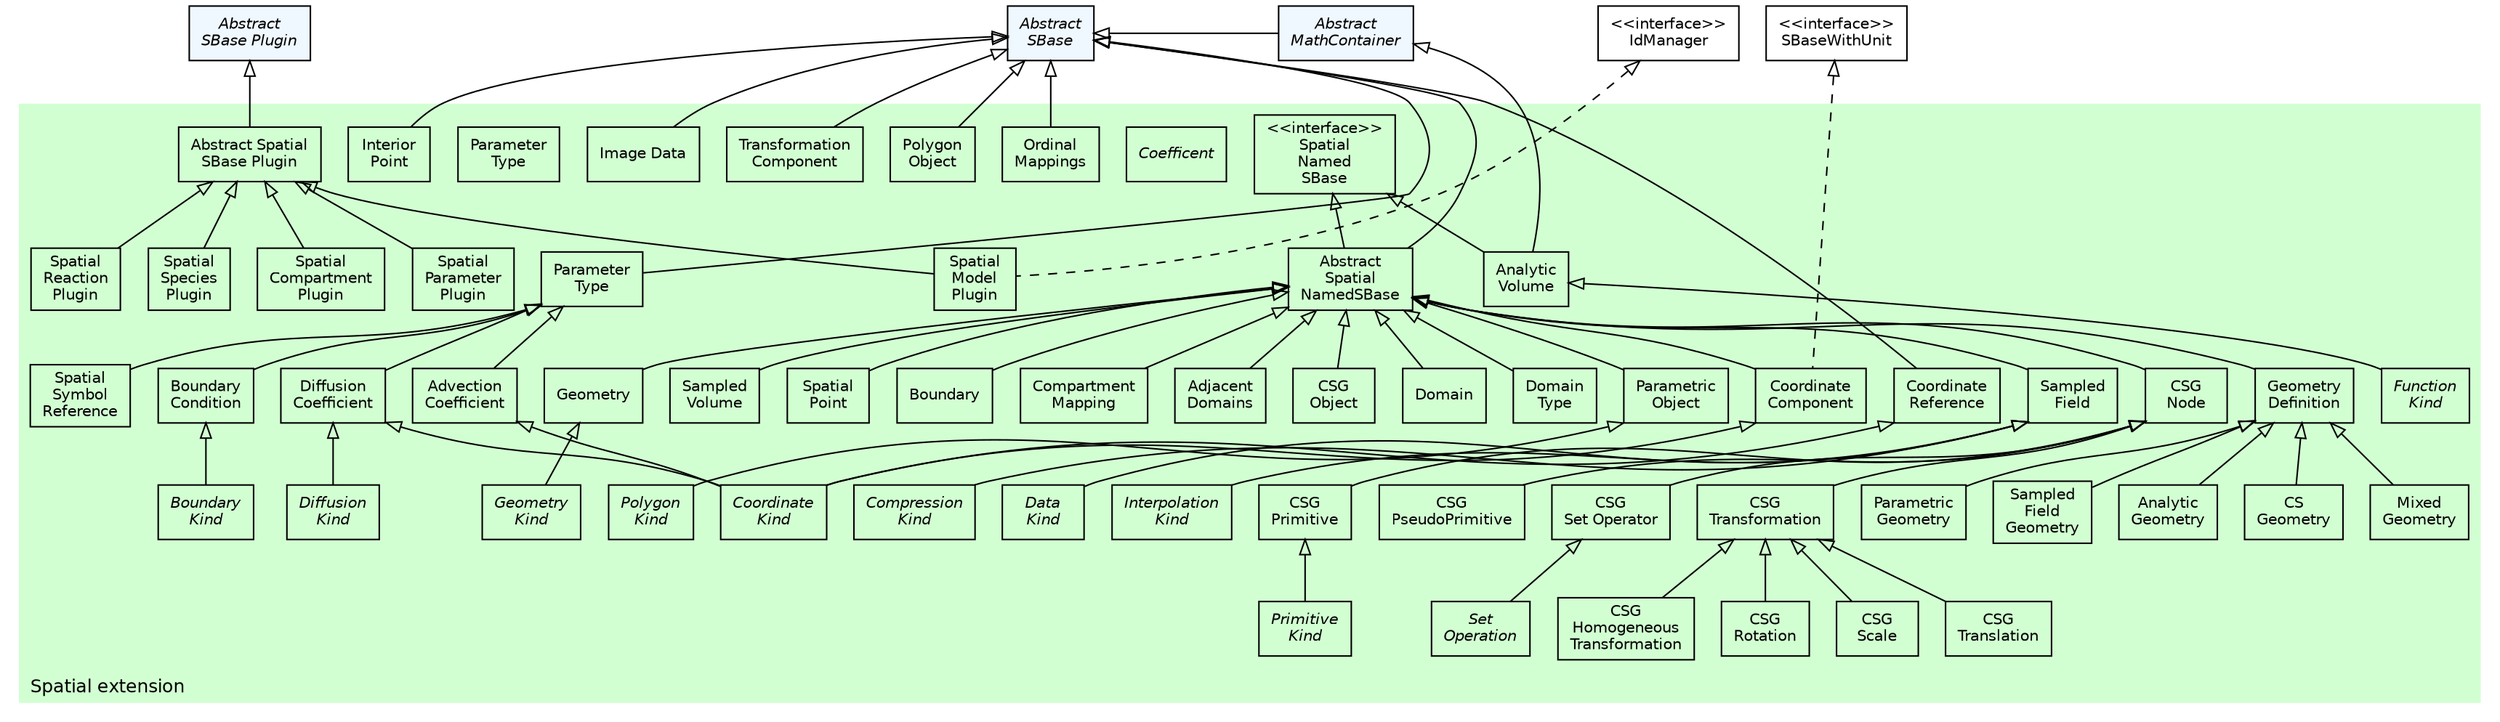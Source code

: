 #!/usr/local/bin/dot
#
# dot -Tpdf type_hierarchy.dot -otype_hierarchy.pdf && acroread type_hierarchy.pdf &
# dot -Tpng type_hierarchy.dot -otype_hierarchy.png
#
# $Id$
# $URL$
# $Rev$

/*
 * Overview of the spatial extension type hierarchy
 */
 
strict digraph G{

	 nodesep=0.25;
 	ranksep=0.5;

	 edge [
	   fontname="Helvetica",
	   fontsize=10,
 	  labelfontname="Helvetica",
	   labelfontsize=10
	 ];
	 node [
	   fontname="Helvetica",
	   fontsize=10,
	   shape=box
 	];
 	
 	/*
 	 * Interfaces
 	 */
{rank="same" 	
 	SBaseWithUnit                 [label="<<interface>>\nSBaseWithUnit"];
 	IdManager                     [label="<<interface>>\nIdManager"];
   	
  /*
   * Abstract data types
   */
 	AbstractSBasePlugin           [label=<<font face="Helvetica-Oblique">Abstract<br/>SBase Plugin</font>>, style="filled", fillcolor="#F0F8FF"]; 	
        AbstractSBase                 [label=<<font face="Helvetica-Oblique">Abstract<br/>SBase</font>>, style="filled", fillcolor="#F0F8FF"];
 	AbstractMathContainer         [label=<<font face="Helvetica-Oblique">Abstract<br/>MathContainer</font>>, style="filled", fillcolor="#F0F8FF"];
  }
  /*
   * The spatial extension
   */
   
  subgraph clusterSpatial {
    fontname="Helvetica";
    fontsize=12;
    style="filled";
    fillcolor="#d2ffd2"
    color="#ffffff"
    label="Spatial extension";
    labelloc=b;
    labeljust=l;

    // Interfaces
    SpatialNamedSBase                        	  [label="<<interface>>\nSpatial\nNamed\nSBase"];

    // Enums

    // Abstract data types
    CoordinateKind                          	  [label=<<font face="Helvetica-Oblique">Coordinate<br/>Kind</font>>];
    Coefficient                                   [label=<<font face="Helvetica-Oblique">Coefficent</font>>];
    DataKind                           	          [label=<<font face="Helvetica-Oblique">Compression<br/>Kind</font>>];
    CompressionKind                           	  [label=<<font face="Helvetica-Oblique">Data<br/>Kind</font>>];
    InterpolationKind                             [label=<<font face="Helvetica-Oblique">Interpolation<br/>Kind</font>>];
    PolygonKind                           	  [label=<<font face="Helvetica-Oblique">Polygon<br/>Kind</font>>];
    GeometryKind                           	  [label=<<font face="Helvetica-Oblique">Geometry<br/>Kind</font>>];
    DiffusionKind                           	  [label=<<font face="Helvetica-Oblique">Diffusion<br/>Kind</font>>];
    SetOperation                           	  [label=<<font face="Helvetica-Oblique">Set<br/>Operation</font>>];
    PrimitiveKind                           	  [label=<<font face="Helvetica-Oblique">Primitive<br/>Kind</font>>];
    BoundaryKind                           	  [label=<<font face="Helvetica-Oblique">Boundary<br/>Kind</font>>];
    FunctionKind                           	  [label=<<font face="Helvetica-Oblique">Function<br/>Kind</font>>];
        
    // Objects
    AbstractSpatialNamedSBase                     [label="Abstract\nSpatial\nNamedSBase"];    
    AbstractSpatialSBasePlugin			  [label="Abstract Spatial\nSBase Plugin"];
    AdjacentDomains                               [label="Adjacent\nDomains"];  
    AdvectionCoefficient                          [label="Advection\nCoefficient"];
    ParameterType                          	  [label="Parameter\nType"];
    AnalyticGeometry                              [label="Analytic\nGeometry"];
    GeometryDefinition                            [label="Geometry\nDefinition"];
    AnalyticVolume                                [label="Analytic\nVolume"];
    Boundary                                      [label="Boundary"];
    BoundaryCondition                             [label="Boundary\nCondition"];
    CompartmentMapping                            [label="Compartment\nMapping"];
    CoordinateComponent                           [label="Coordinate\nComponent"];
    CoordinateReference                           [label="Coordinate\nReference"];
    CSGeometry                                    [label="CS\nGeometry"];
    CSGHomogeneousTransformation                  [label="CSG\nHomogeneous\nTransformation"];
    CSGTransformation                             [label="CSG\nTransformation"];
    CSGNode                                       [label="CSG\nNode"];
    CSGObject                                     [label="CSG\nObject"];
    CSGPrimitive                                  [label="CSG\nPrimitive"];
    CSGPseudoPrimitive                            [label="CSG\nPseudoPrimitive"];
    CSGRotation                                   [label="CSG\nRotation"];
    CSGScale                                      [label="CSG\nScale"];
    CSGSetOperator                                [label="CSG\nSet Operator"];
    CSGTranslation                                [label="CSG\nTranslation"];
    DiffusionCoefficient                          [label="Diffusion\nCoefficient"];
    Domain                                        [label="Domain"];
    DomainType                                    [label="Domain\nType"];
    Geometry                                      [label="Geometry"];
    GeometryDefinition                            [label="Geometry\nDefinition"];
    ImageData                                     [label="Image Data"];
    InteriorPoint                                 [label="Interior\nPoint"];
    MixedGeometry                                 [label="Mixed\nGeometry"];
    OrdinalMapping                                [label="Ordinal\nMappings"];
    ParamaterType                                 [label="Parameter\nType"];
    ParametricGeometry                            [label="Parametric\nGeometry"];
    ParametricObject                              [label="Parametric\nObject"];
    PolygonObject                                 [label="Polygon\nObject"];
    SampledField                                  [label="Sampled\nField"];
    SampledFieldGeometry                          [label="Sampled\nField\nGeometry"];
    SampledVolume                                 [label="Sampled\nVolume"];
    SpatialCompartmentPlugin                      [label="Spatial\nCompartment\nPlugin"];
    SpatialModelPlugin                            [label="Spatial\nModel\nPlugin"];
    SpatialParameterPlugin                        [label="Spatial\nParameter\nPlugin"];
    SpatialPoint                                  [label="Spatial\nPoint"];
    SpatialReactionPlugin                         [label="Spatial\nReaction\nPlugin"];
    SpatialSpeciesPlugin                          [label="Spatial\nSpecies\nPlugin"];
    SpatialSymbolReference                        [label="Spatial\nSymbol\nReference"];
    TransformationComponent                       [label="Transformation\nComponent"];
      
    /*
     * Inheritance graph
     */
     SpatialNamedSBase                -> AbstractSpatialNamedSBase      [dir=back,arrowtail=empty];
     AbstractSpatialNamedSBase        -> AdjacentDomains      [dir=back,arrowtail=empty];
     ParameterType        -> AdvectionCoefficient      [dir=back,arrowtail=empty];
     GeometryDefinition         -> AnalyticGeometry          [dir=back,arrowtail=empty];
     AbstractSpatialNamedSBase    -> GeometryDefinition        [dir=back,arrowtail=empty];
     SpatialNamedSBase	->	AnalyticVolume      [dir=back,arrowtail=empty];
     AbstractSpatialNamedSBase        -> Boundary      [dir=back,arrowtail=empty];
     ParameterType        -> BoundaryCondition      [dir=back,arrowtail=empty];
     AbstractSpatialNamedSBase        -> CompartmentMapping      [dir=back,arrowtail=empty];
     AbstractSpatialNamedSBase        -> CoordinateComponent      [dir=back,arrowtail=empty];
     GeometryDefinition         -> CSGeometry                [dir=back,arrowtail=empty];
     CSGTransformation -> CSGHomogeneousTransformation      [dir=back,arrowtail=empty];
     CSGNode -> CSGTransformation      [dir=back,arrowtail=empty];
     AbstractSpatialNamedSBase        -> CSGNode      [dir=back,arrowtail=empty];
     AbstractSpatialNamedSBase        -> CSGObject      [dir=back,arrowtail=empty];
     CSGNode -> CSGPrimitive      [dir=back,arrowtail=empty];
     CSGNode -> CSGPseudoPrimitive      [dir=back,arrowtail=empty];
     CSGTransformation -> CSGRotation      [dir=back,arrowtail=empty];
     CSGTransformation -> CSGScale      [dir=back,arrowtail=empty];
     CSGNode -> CSGSetOperator      [dir=back,arrowtail=empty];
     CSGTransformation -> CSGTranslation      [dir=back,arrowtail=empty];
     ParameterType        -> DiffusionCoefficient      [dir=back,arrowtail=empty];
     AbstractSpatialNamedSBase        -> Domain      [dir=back,arrowtail=empty];
     AbstractSpatialNamedSBase        -> DomainType      [dir=back,arrowtail=empty];
     AbstractSpatialNamedSBase        -> Geometry      [dir=back,arrowtail=empty];
     AbstractSpatialNamedSBase        -> GeometryDefinition      [dir=back,arrowtail=empty];
     GeometryDefinition         -> MixedGeometry          [dir=back,arrowtail=empty];
     GeometryDefinition         -> ParametricGeometry        [dir=back,arrowtail=empty];
     AbstractSpatialNamedSBase         -> ParametricObject        [dir=back,arrowtail=empty];
     AbstractSpatialNamedSBase         -> SampledField        [dir=back,arrowtail=empty];
     GeometryDefinition         -> SampledFieldGeometry      [dir=back,arrowtail=empty];
     AbstractSpatialNamedSBase         -> SampledVolume        [dir=back,arrowtail=empty];
     AbstractSpatialSBasePlugin         -> SpatialCompartmentPlugin        [dir=back,arrowtail=empty];
     AbstractSpatialSBasePlugin         -> SpatialModelPlugin        [dir=back,arrowtail=empty];
     AbstractSpatialSBasePlugin         -> SpatialParameterPlugin        [dir=back,arrowtail=empty];
     AbstractSpatialNamedSBase         -> SpatialPoint        [dir=back,arrowtail=empty];
     AbstractSpatialSBasePlugin         -> SpatialReactionPlugin        [dir=back,arrowtail=empty];
     AbstractSpatialSBasePlugin         -> SpatialSpeciesPlugin        [dir=back,arrowtail=empty];
     ParameterType        -> SpatialSymbolReference      [dir=back,arrowtail=empty];
     SampledField        -> CompressionKind      [dir=back,arrowtail=empty];
     SampledField        -> DataKind      [dir=back,arrowtail=empty];
     SampledField        -> InterpolationKind      [dir=back,arrowtail=empty];
     ParametricObject        -> PolygonKind      [dir=back,arrowtail=empty];
     Geometry         -> GeometryKind          [dir=back,arrowtail=empty];
     DiffusionCoefficient         -> DiffusionKind          [dir=back,arrowtail=empty];
     CSGSetOperator         -> SetOperation          [dir=back,arrowtail=empty];
     CSGPrimitive         -> PrimitiveKind          [dir=back,arrowtail=empty];
     AdvectionCoefficient         -> CoordinateKind          [dir=back,arrowtail=empty];
     CoordinateComponent         -> CoordinateKind          [dir=back,arrowtail=empty];
     CoordinateReference         -> CoordinateKind          [dir=back,arrowtail=empty];
     DiffusionCoefficient         -> CoordinateKind          [dir=back,arrowtail=empty];
     BoundaryCondition         -> BoundaryKind          [dir=back,arrowtail=empty];
     AnalyticVolume         -> FunctionKind          [dir=back,arrowtail=empty];


  }
  
  /*********************
   * Inheritance graph *
   *********************/

  AbstractSBase         -> AbstractSpatialNamedSBase  [dir=back,arrowtail=empty];
  AbstractSBasePlugin   -> AbstractSpatialSBasePlugin [dir=back,arrowtail=empty];
  AbstractSBase         -> ParameterType              [dir=back,arrowtail=empty];
  AbstractMathContainer -> AnalyticVolume             [dir=back,arrowtail=empty];
  SBaseWithUnit         -> CoordinateComponent        [dir=back,arrowtail=empty,style=dashed];
  AbstractSBase         -> CoordinateReference        [dir=back,arrowtail=empty];
  AbstractSBase         -> AbstractMathContainer      [dir=back,arrowtail=empty];
  AbstractSBase         -> ImageData                  [dir=back,arrowtail=empty];
  AbstractSBase         -> InteriorPoint              [dir=back,arrowtail=empty];
  AbstractSBase         -> OrdinalMapping             [dir=back,arrowtail=empty];
  AbstractSBase         -> ParameterType              [dir=back,arrowtail=empty];
  AbstractSBase         -> PolygonObject              [dir=back,arrowtail=empty];
  IdManager		-> SpatialModelPlugin         [dir=back,arrowtail=empty,style=dashed];
  AbstractSBase         -> TransformationComponent    [dir=back,arrowtail=empty];

}

